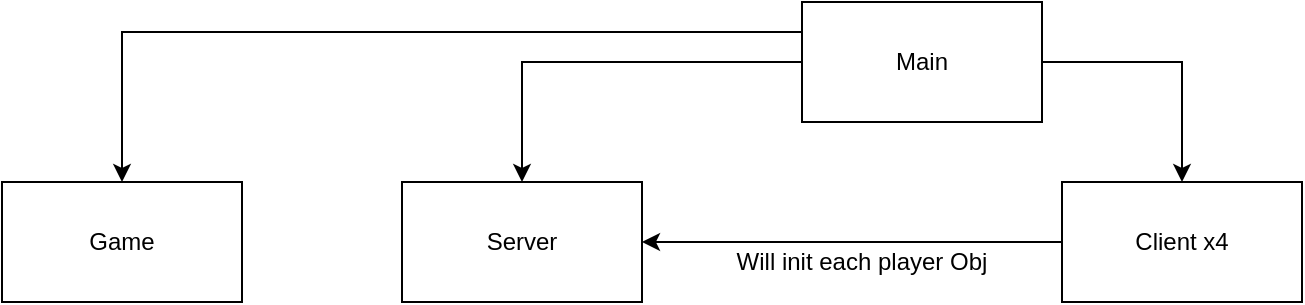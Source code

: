 <mxfile version="26.2.12">
  <diagram name="Page-1" id="3-hoNx-oFPBd3e3wgJj-">
    <mxGraphModel dx="1530" dy="359" grid="1" gridSize="10" guides="1" tooltips="1" connect="1" arrows="1" fold="1" page="1" pageScale="1" pageWidth="850" pageHeight="1100" math="0" shadow="0">
      <root>
        <mxCell id="0" />
        <mxCell id="1" parent="0" />
        <mxCell id="-2NJOU67YEYeew-TCaY0-3" style="edgeStyle=orthogonalEdgeStyle;rounded=0;orthogonalLoop=1;jettySize=auto;html=1;entryX=0.5;entryY=0;entryDx=0;entryDy=0;" edge="1" parent="1" source="-2NJOU67YEYeew-TCaY0-1" target="-2NJOU67YEYeew-TCaY0-2">
          <mxGeometry relative="1" as="geometry" />
        </mxCell>
        <mxCell id="-2NJOU67YEYeew-TCaY0-5" style="edgeStyle=orthogonalEdgeStyle;rounded=0;orthogonalLoop=1;jettySize=auto;html=1;" edge="1" parent="1" source="-2NJOU67YEYeew-TCaY0-1" target="-2NJOU67YEYeew-TCaY0-4">
          <mxGeometry relative="1" as="geometry" />
        </mxCell>
        <mxCell id="-2NJOU67YEYeew-TCaY0-7" style="edgeStyle=orthogonalEdgeStyle;rounded=0;orthogonalLoop=1;jettySize=auto;html=1;exitX=0;exitY=0.25;exitDx=0;exitDy=0;" edge="1" parent="1" source="-2NJOU67YEYeew-TCaY0-1" target="-2NJOU67YEYeew-TCaY0-6">
          <mxGeometry relative="1" as="geometry" />
        </mxCell>
        <mxCell id="-2NJOU67YEYeew-TCaY0-1" value="Main" style="rounded=0;whiteSpace=wrap;html=1;" vertex="1" parent="1">
          <mxGeometry x="320" y="330" width="120" height="60" as="geometry" />
        </mxCell>
        <mxCell id="-2NJOU67YEYeew-TCaY0-2" value="Server" style="rounded=0;whiteSpace=wrap;html=1;" vertex="1" parent="1">
          <mxGeometry x="120" y="420" width="120" height="60" as="geometry" />
        </mxCell>
        <mxCell id="-2NJOU67YEYeew-TCaY0-8" style="edgeStyle=orthogonalEdgeStyle;rounded=0;orthogonalLoop=1;jettySize=auto;html=1;entryX=1;entryY=0.5;entryDx=0;entryDy=0;" edge="1" parent="1" source="-2NJOU67YEYeew-TCaY0-4" target="-2NJOU67YEYeew-TCaY0-2">
          <mxGeometry relative="1" as="geometry" />
        </mxCell>
        <mxCell id="-2NJOU67YEYeew-TCaY0-4" value="Client x4" style="rounded=0;whiteSpace=wrap;html=1;" vertex="1" parent="1">
          <mxGeometry x="450" y="420" width="120" height="60" as="geometry" />
        </mxCell>
        <mxCell id="-2NJOU67YEYeew-TCaY0-6" value="Game" style="rounded=0;whiteSpace=wrap;html=1;" vertex="1" parent="1">
          <mxGeometry x="-80" y="420" width="120" height="60" as="geometry" />
        </mxCell>
        <mxCell id="-2NJOU67YEYeew-TCaY0-9" value="Will init each player Obj" style="text;html=1;align=center;verticalAlign=middle;whiteSpace=wrap;rounded=0;" vertex="1" parent="1">
          <mxGeometry x="275" y="450" width="150" height="20" as="geometry" />
        </mxCell>
      </root>
    </mxGraphModel>
  </diagram>
</mxfile>
